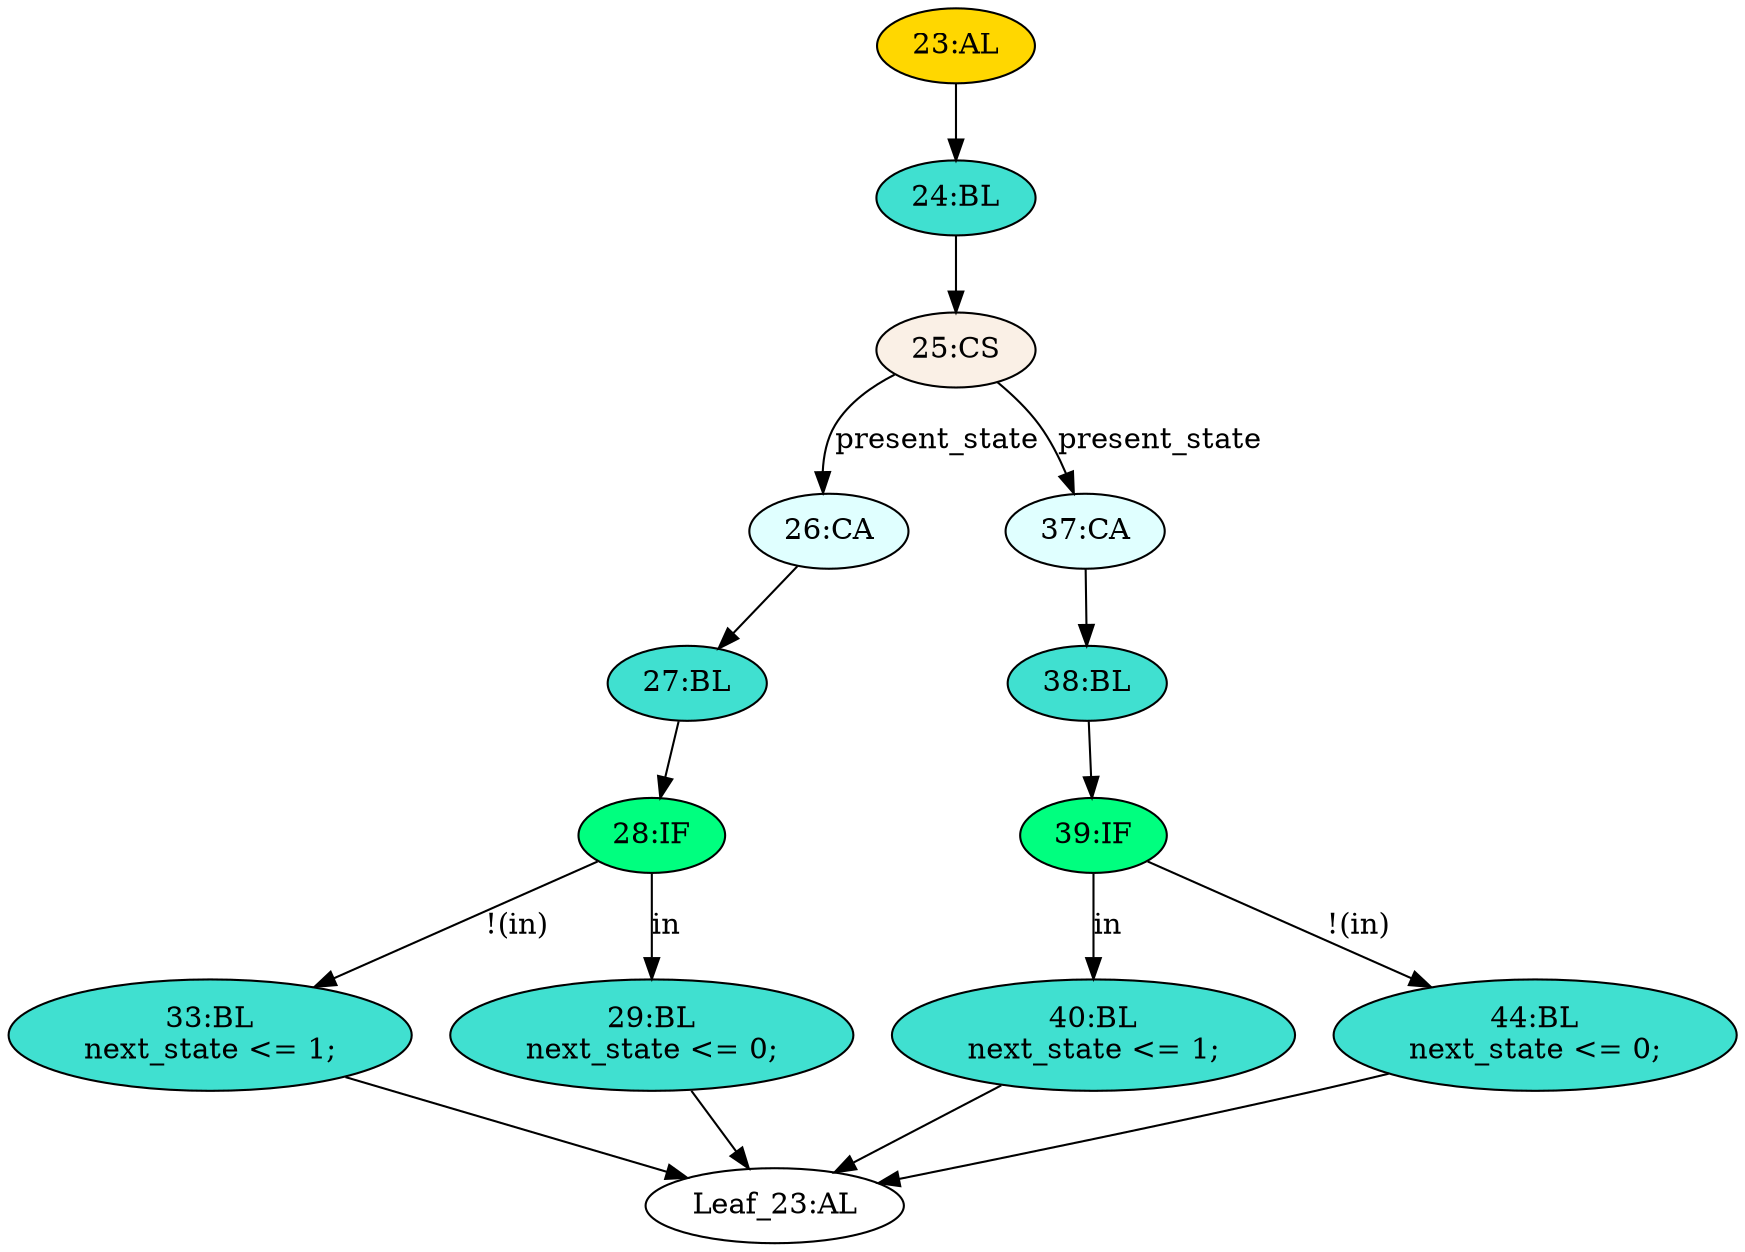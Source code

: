 strict digraph "" {
	node [label="\N"];
	"40:BL"	[ast="<pyverilog.vparser.ast.Block object at 0x7f1757280090>",
		fillcolor=turquoise,
		label="40:BL
next_state <= 1;",
		statements="[<pyverilog.vparser.ast.NonblockingSubstitution object at 0x7f1757299550>]",
		style=filled,
		typ=Block];
	"Leaf_23:AL"	[def_var="['next_state']",
		label="Leaf_23:AL"];
	"40:BL" -> "Leaf_23:AL"	[cond="[]",
		lineno=None];
	"33:BL"	[ast="<pyverilog.vparser.ast.Block object at 0x7f1757280210>",
		fillcolor=turquoise,
		label="33:BL
next_state <= 1;",
		statements="[<pyverilog.vparser.ast.NonblockingSubstitution object at 0x7f1757280250>]",
		style=filled,
		typ=Block];
	"33:BL" -> "Leaf_23:AL"	[cond="[]",
		lineno=None];
	"44:BL"	[ast="<pyverilog.vparser.ast.Block object at 0x7f17572806d0>",
		fillcolor=turquoise,
		label="44:BL
next_state <= 0;",
		statements="[<pyverilog.vparser.ast.NonblockingSubstitution object at 0x7f1757280590>]",
		style=filled,
		typ=Block];
	"44:BL" -> "Leaf_23:AL"	[cond="[]",
		lineno=None];
	"28:IF"	[ast="<pyverilog.vparser.ast.IfStatement object at 0x7f1757280190>",
		fillcolor=springgreen,
		label="28:IF",
		statements="[]",
		style=filled,
		typ=IfStatement];
	"28:IF" -> "33:BL"	[cond="['in']",
		label="!(in)",
		lineno=28];
	"29:BL"	[ast="<pyverilog.vparser.ast.Block object at 0x7f17572803d0>",
		fillcolor=turquoise,
		label="29:BL
next_state <= 0;",
		statements="[<pyverilog.vparser.ast.NonblockingSubstitution object at 0x7f1757280410>]",
		style=filled,
		typ=Block];
	"28:IF" -> "29:BL"	[cond="['in']",
		label=in,
		lineno=28];
	"24:BL"	[ast="<pyverilog.vparser.ast.Block object at 0x7f1757280750>",
		fillcolor=turquoise,
		label="24:BL",
		statements="[]",
		style=filled,
		typ=Block];
	"25:CS"	[ast="<pyverilog.vparser.ast.CaseStatement object at 0x7f1757280790>",
		fillcolor=linen,
		label="25:CS",
		statements="[]",
		style=filled,
		typ=CaseStatement];
	"24:BL" -> "25:CS"	[cond="[]",
		lineno=None];
	"38:BL"	[ast="<pyverilog.vparser.ast.Block object at 0x7f1757280910>",
		fillcolor=turquoise,
		label="38:BL",
		statements="[]",
		style=filled,
		typ=Block];
	"39:IF"	[ast="<pyverilog.vparser.ast.IfStatement object at 0x7f1757280950>",
		fillcolor=springgreen,
		label="39:IF",
		statements="[]",
		style=filled,
		typ=IfStatement];
	"38:BL" -> "39:IF"	[cond="[]",
		lineno=None];
	"27:BL"	[ast="<pyverilog.vparser.ast.Block object at 0x7f1757280150>",
		fillcolor=turquoise,
		label="27:BL",
		statements="[]",
		style=filled,
		typ=Block];
	"27:BL" -> "28:IF"	[cond="[]",
		lineno=None];
	"26:CA"	[ast="<pyverilog.vparser.ast.Case object at 0x7f17572800d0>",
		fillcolor=lightcyan,
		label="26:CA",
		statements="[]",
		style=filled,
		typ=Case];
	"26:CA" -> "27:BL"	[cond="[]",
		lineno=None];
	"39:IF" -> "40:BL"	[cond="['in']",
		label=in,
		lineno=39];
	"39:IF" -> "44:BL"	[cond="['in']",
		label="!(in)",
		lineno=39];
	"23:AL"	[ast="<pyverilog.vparser.ast.Always object at 0x7f1757280a90>",
		clk_sens=False,
		fillcolor=gold,
		label="23:AL",
		sens="['present_state', 'in']",
		statements="[]",
		style=filled,
		typ=Always,
		use_var="['present_state', 'in']"];
	"23:AL" -> "24:BL"	[cond="[]",
		lineno=None];
	"25:CS" -> "26:CA"	[cond="['present_state']",
		label=present_state,
		lineno=25];
	"37:CA"	[ast="<pyverilog.vparser.ast.Case object at 0x7f1757280890>",
		fillcolor=lightcyan,
		label="37:CA",
		statements="[]",
		style=filled,
		typ=Case];
	"25:CS" -> "37:CA"	[cond="['present_state']",
		label=present_state,
		lineno=25];
	"29:BL" -> "Leaf_23:AL"	[cond="[]",
		lineno=None];
	"37:CA" -> "38:BL"	[cond="[]",
		lineno=None];
}
